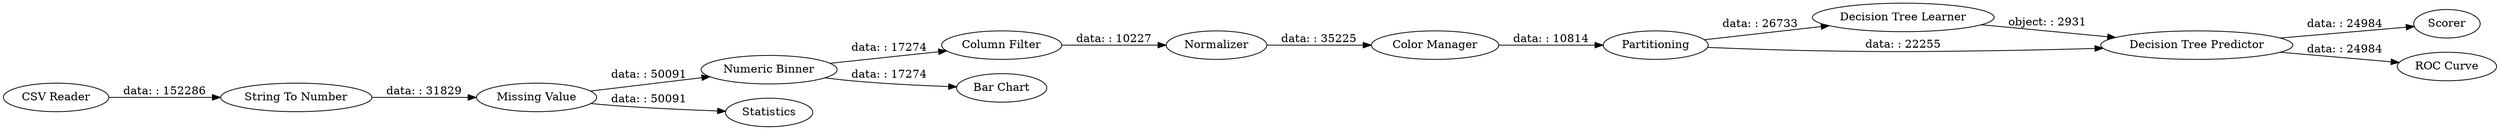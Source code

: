 digraph {
	"8616920154893961356_14" [label="Column Filter"]
	"8616920154893961356_7" [label="Numeric Binner"]
	"8616920154893961356_1" [label="CSV Reader"]
	"8616920154893961356_12" [label="Decision Tree Learner"]
	"8616920154893961356_11" [label=Partitioning]
	"8616920154893961356_13" [label="Decision Tree Predictor"]
	"8616920154893961356_17" [label=Normalizer]
	"8616920154893961356_15" [label=Scorer]
	"8616920154893961356_3" [label="String To Number"]
	"8616920154893961356_8" [label="Color Manager"]
	"8616920154893961356_2" [label="Missing Value"]
	"8616920154893961356_9" [label="Bar Chart"]
	"8616920154893961356_16" [label="ROC Curve"]
	"8616920154893961356_10" [label=Statistics]
	"8616920154893961356_8" -> "8616920154893961356_11" [label="data: : 10814"]
	"8616920154893961356_17" -> "8616920154893961356_8" [label="data: : 35225"]
	"8616920154893961356_14" -> "8616920154893961356_17" [label="data: : 10227"]
	"8616920154893961356_13" -> "8616920154893961356_16" [label="data: : 24984"]
	"8616920154893961356_2" -> "8616920154893961356_7" [label="data: : 50091"]
	"8616920154893961356_2" -> "8616920154893961356_10" [label="data: : 50091"]
	"8616920154893961356_7" -> "8616920154893961356_14" [label="data: : 17274"]
	"8616920154893961356_1" -> "8616920154893961356_3" [label="data: : 152286"]
	"8616920154893961356_3" -> "8616920154893961356_2" [label="data: : 31829"]
	"8616920154893961356_13" -> "8616920154893961356_15" [label="data: : 24984"]
	"8616920154893961356_11" -> "8616920154893961356_13" [label="data: : 22255"]
	"8616920154893961356_12" -> "8616920154893961356_13" [label="object: : 2931"]
	"8616920154893961356_7" -> "8616920154893961356_9" [label="data: : 17274"]
	"8616920154893961356_11" -> "8616920154893961356_12" [label="data: : 26733"]
	rankdir=LR
}
